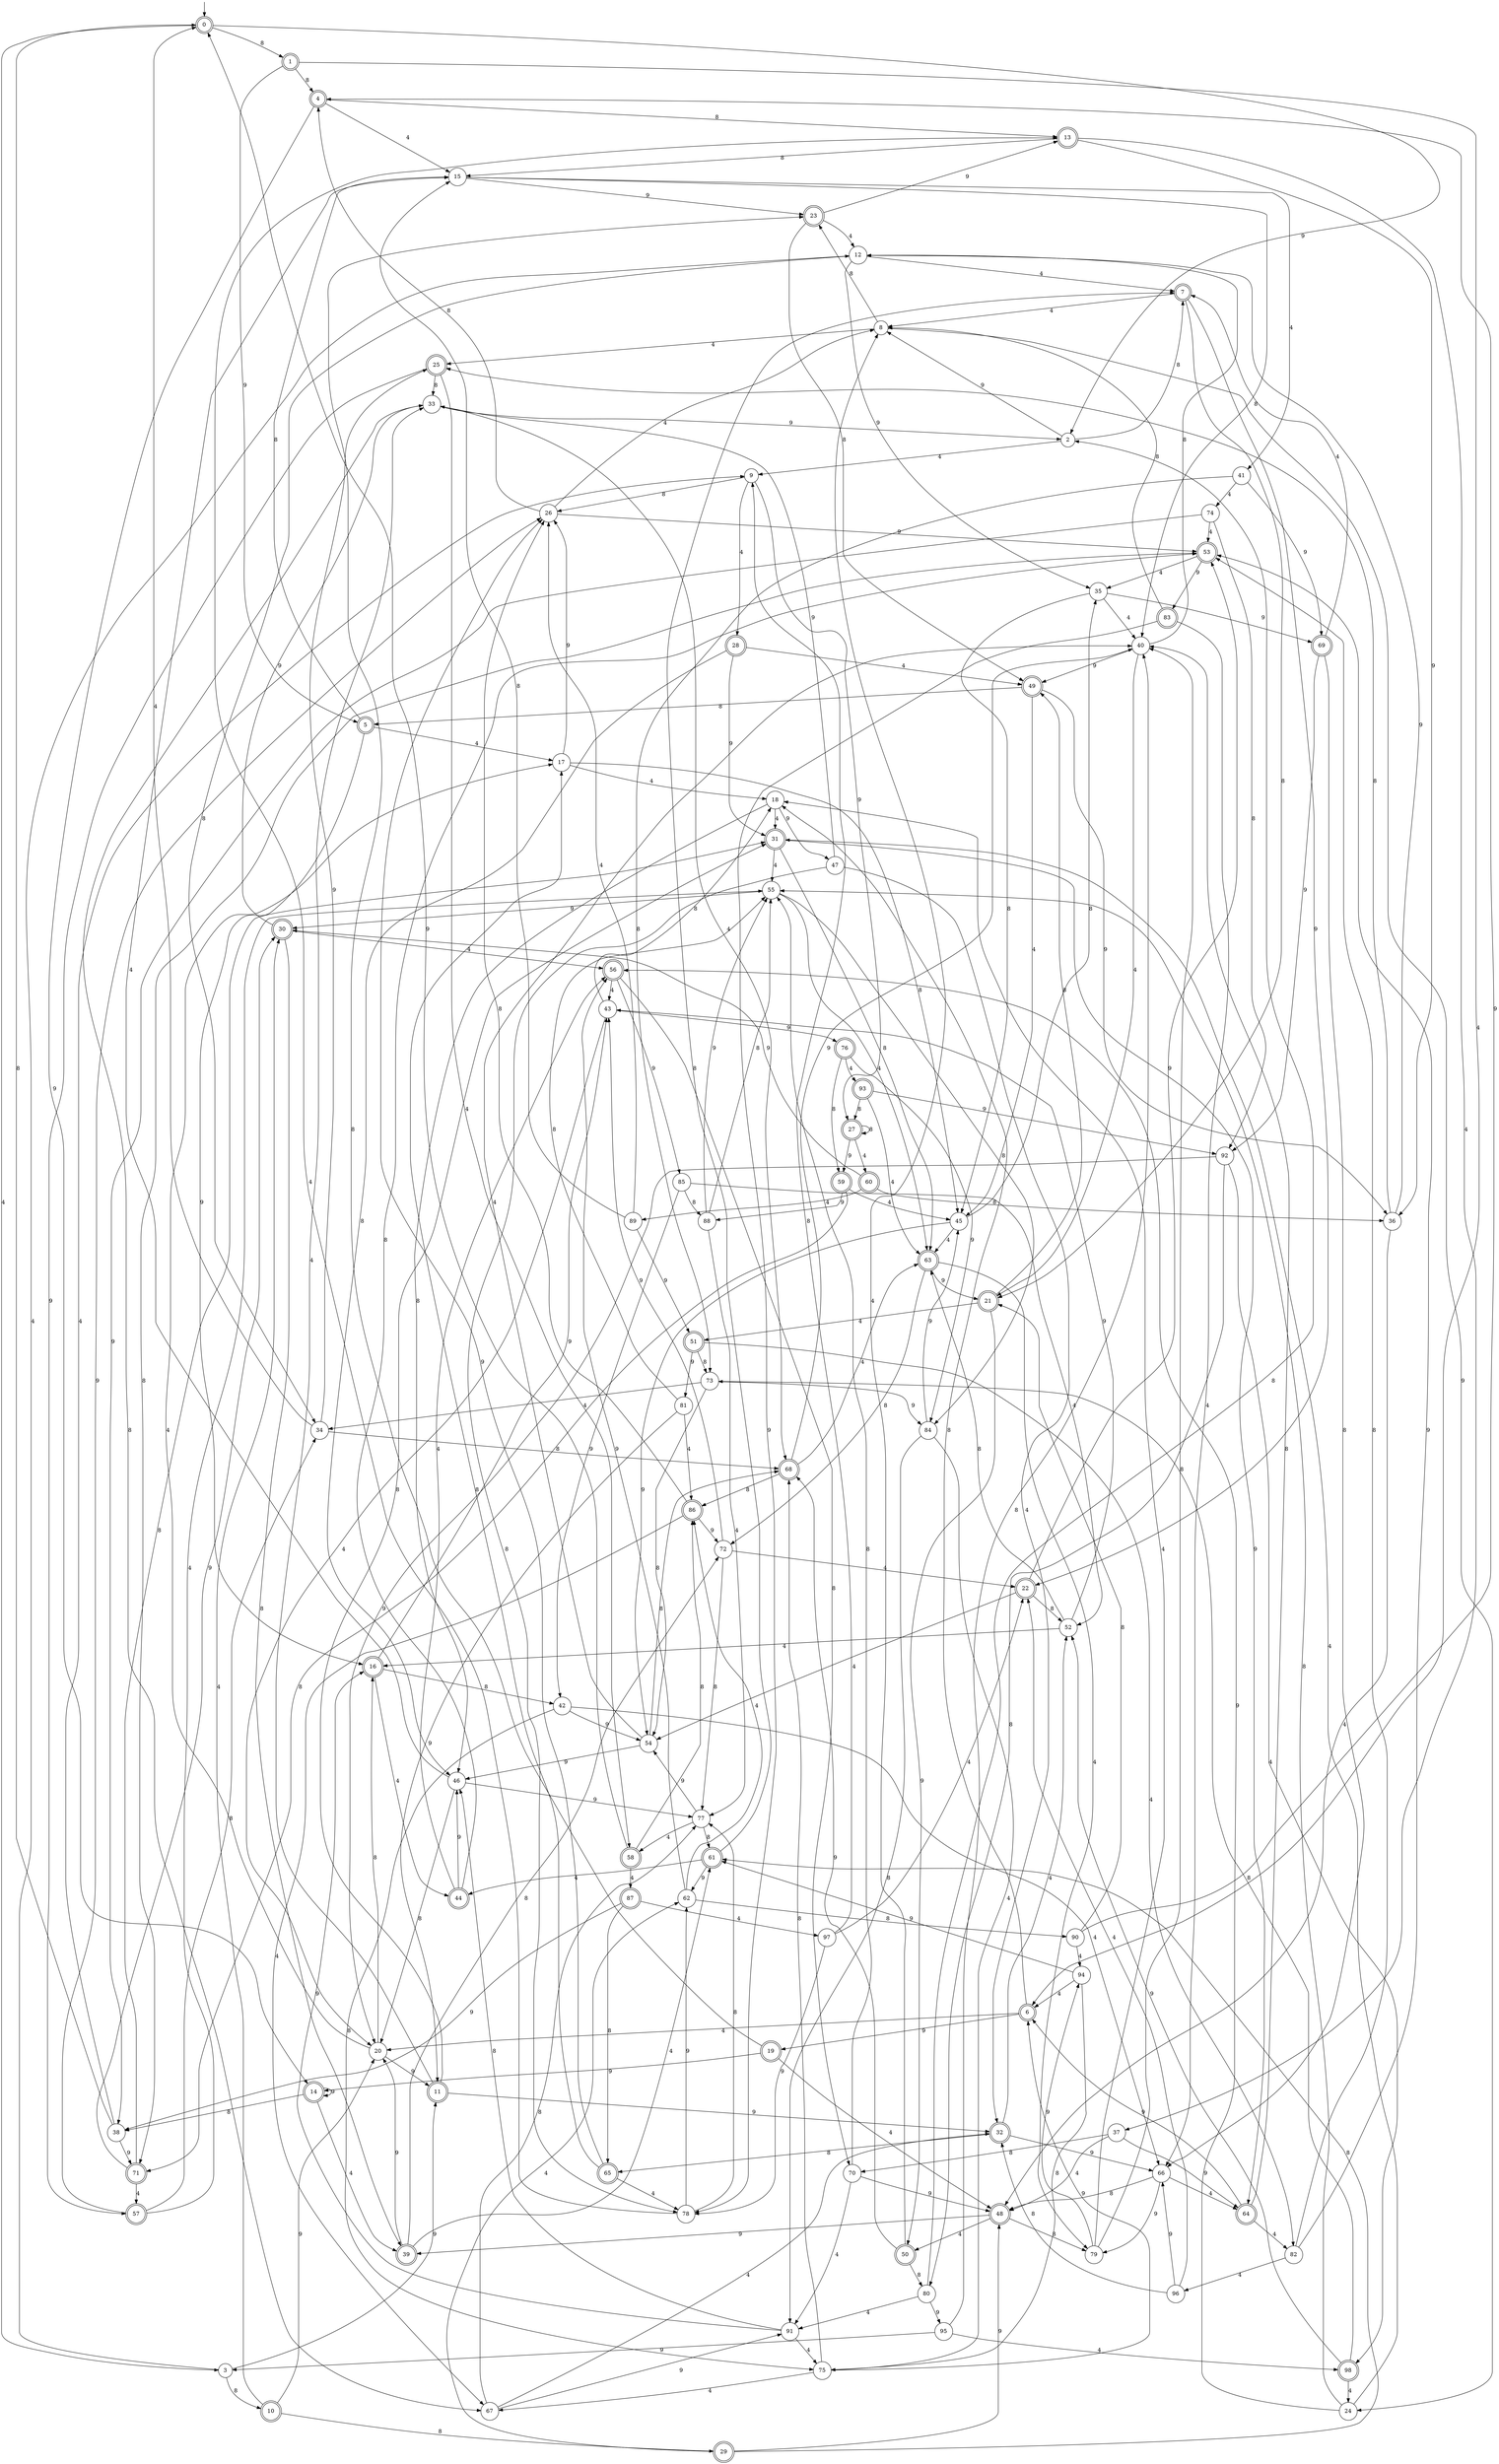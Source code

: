 digraph g {

	s0 [shape="doublecircle" label="0"];
	s1 [shape="doublecircle" label="1"];
	s2 [shape="circle" label="2"];
	s3 [shape="circle" label="3"];
	s4 [shape="doublecircle" label="4"];
	s5 [shape="doublecircle" label="5"];
	s6 [shape="doublecircle" label="6"];
	s7 [shape="doublecircle" label="7"];
	s8 [shape="circle" label="8"];
	s9 [shape="circle" label="9"];
	s10 [shape="doublecircle" label="10"];
	s11 [shape="doublecircle" label="11"];
	s12 [shape="circle" label="12"];
	s13 [shape="doublecircle" label="13"];
	s14 [shape="doublecircle" label="14"];
	s15 [shape="circle" label="15"];
	s16 [shape="doublecircle" label="16"];
	s17 [shape="circle" label="17"];
	s18 [shape="circle" label="18"];
	s19 [shape="doublecircle" label="19"];
	s20 [shape="circle" label="20"];
	s21 [shape="doublecircle" label="21"];
	s22 [shape="doublecircle" label="22"];
	s23 [shape="doublecircle" label="23"];
	s24 [shape="circle" label="24"];
	s25 [shape="doublecircle" label="25"];
	s26 [shape="circle" label="26"];
	s27 [shape="doublecircle" label="27"];
	s28 [shape="doublecircle" label="28"];
	s29 [shape="doublecircle" label="29"];
	s30 [shape="doublecircle" label="30"];
	s31 [shape="doublecircle" label="31"];
	s32 [shape="doublecircle" label="32"];
	s33 [shape="circle" label="33"];
	s34 [shape="circle" label="34"];
	s35 [shape="circle" label="35"];
	s36 [shape="circle" label="36"];
	s37 [shape="circle" label="37"];
	s38 [shape="circle" label="38"];
	s39 [shape="doublecircle" label="39"];
	s40 [shape="circle" label="40"];
	s41 [shape="circle" label="41"];
	s42 [shape="circle" label="42"];
	s43 [shape="circle" label="43"];
	s44 [shape="doublecircle" label="44"];
	s45 [shape="circle" label="45"];
	s46 [shape="circle" label="46"];
	s47 [shape="circle" label="47"];
	s48 [shape="doublecircle" label="48"];
	s49 [shape="doublecircle" label="49"];
	s50 [shape="doublecircle" label="50"];
	s51 [shape="doublecircle" label="51"];
	s52 [shape="circle" label="52"];
	s53 [shape="doublecircle" label="53"];
	s54 [shape="circle" label="54"];
	s55 [shape="circle" label="55"];
	s56 [shape="doublecircle" label="56"];
	s57 [shape="doublecircle" label="57"];
	s58 [shape="doublecircle" label="58"];
	s59 [shape="doublecircle" label="59"];
	s60 [shape="doublecircle" label="60"];
	s61 [shape="doublecircle" label="61"];
	s62 [shape="circle" label="62"];
	s63 [shape="doublecircle" label="63"];
	s64 [shape="doublecircle" label="64"];
	s65 [shape="doublecircle" label="65"];
	s66 [shape="circle" label="66"];
	s67 [shape="circle" label="67"];
	s68 [shape="doublecircle" label="68"];
	s69 [shape="doublecircle" label="69"];
	s70 [shape="circle" label="70"];
	s71 [shape="doublecircle" label="71"];
	s72 [shape="circle" label="72"];
	s73 [shape="circle" label="73"];
	s74 [shape="circle" label="74"];
	s75 [shape="circle" label="75"];
	s76 [shape="doublecircle" label="76"];
	s77 [shape="circle" label="77"];
	s78 [shape="circle" label="78"];
	s79 [shape="circle" label="79"];
	s80 [shape="circle" label="80"];
	s81 [shape="circle" label="81"];
	s82 [shape="circle" label="82"];
	s83 [shape="doublecircle" label="83"];
	s84 [shape="circle" label="84"];
	s85 [shape="circle" label="85"];
	s86 [shape="doublecircle" label="86"];
	s87 [shape="doublecircle" label="87"];
	s88 [shape="circle" label="88"];
	s89 [shape="circle" label="89"];
	s90 [shape="circle" label="90"];
	s91 [shape="circle" label="91"];
	s92 [shape="circle" label="92"];
	s93 [shape="doublecircle" label="93"];
	s94 [shape="circle" label="94"];
	s95 [shape="circle" label="95"];
	s96 [shape="circle" label="96"];
	s97 [shape="circle" label="97"];
	s98 [shape="doublecircle" label="98"];
	s0 -> s1 [label="8"];
	s0 -> s2 [label="9"];
	s0 -> s3 [label="4"];
	s1 -> s4 [label="8"];
	s1 -> s5 [label="9"];
	s1 -> s6 [label="4"];
	s2 -> s7 [label="8"];
	s2 -> s8 [label="9"];
	s2 -> s9 [label="4"];
	s3 -> s10 [label="8"];
	s3 -> s11 [label="9"];
	s3 -> s12 [label="4"];
	s4 -> s13 [label="8"];
	s4 -> s14 [label="9"];
	s4 -> s15 [label="4"];
	s5 -> s15 [label="8"];
	s5 -> s16 [label="9"];
	s5 -> s17 [label="4"];
	s6 -> s18 [label="8"];
	s6 -> s19 [label="9"];
	s6 -> s20 [label="4"];
	s7 -> s21 [label="8"];
	s7 -> s22 [label="9"];
	s7 -> s8 [label="4"];
	s8 -> s23 [label="8"];
	s8 -> s24 [label="9"];
	s8 -> s25 [label="4"];
	s9 -> s26 [label="8"];
	s9 -> s27 [label="9"];
	s9 -> s28 [label="4"];
	s10 -> s29 [label="8"];
	s10 -> s20 [label="9"];
	s10 -> s30 [label="4"];
	s11 -> s31 [label="8"];
	s11 -> s32 [label="9"];
	s11 -> s33 [label="4"];
	s12 -> s34 [label="8"];
	s12 -> s35 [label="9"];
	s12 -> s7 [label="4"];
	s13 -> s15 [label="8"];
	s13 -> s36 [label="9"];
	s13 -> s37 [label="4"];
	s14 -> s38 [label="8"];
	s14 -> s14 [label="9"];
	s14 -> s39 [label="4"];
	s15 -> s40 [label="8"];
	s15 -> s23 [label="9"];
	s15 -> s41 [label="4"];
	s16 -> s42 [label="8"];
	s16 -> s43 [label="9"];
	s16 -> s44 [label="4"];
	s17 -> s45 [label="8"];
	s17 -> s26 [label="9"];
	s17 -> s18 [label="4"];
	s18 -> s46 [label="8"];
	s18 -> s47 [label="9"];
	s18 -> s31 [label="4"];
	s19 -> s23 [label="8"];
	s19 -> s14 [label="9"];
	s19 -> s48 [label="4"];
	s20 -> s16 [label="8"];
	s20 -> s11 [label="9"];
	s20 -> s17 [label="4"];
	s21 -> s49 [label="8"];
	s21 -> s50 [label="9"];
	s21 -> s51 [label="4"];
	s22 -> s52 [label="8"];
	s22 -> s53 [label="9"];
	s22 -> s54 [label="4"];
	s23 -> s49 [label="8"];
	s23 -> s13 [label="9"];
	s23 -> s12 [label="4"];
	s24 -> s55 [label="8"];
	s24 -> s56 [label="9"];
	s24 -> s31 [label="4"];
	s25 -> s33 [label="8"];
	s25 -> s57 [label="9"];
	s25 -> s58 [label="4"];
	s26 -> s4 [label="8"];
	s26 -> s53 [label="9"];
	s26 -> s8 [label="4"];
	s27 -> s27 [label="8"];
	s27 -> s59 [label="9"];
	s27 -> s60 [label="4"];
	s28 -> s46 [label="8"];
	s28 -> s31 [label="9"];
	s28 -> s49 [label="4"];
	s29 -> s61 [label="8"];
	s29 -> s48 [label="9"];
	s29 -> s62 [label="4"];
	s30 -> s39 [label="8"];
	s30 -> s33 [label="9"];
	s30 -> s56 [label="4"];
	s31 -> s63 [label="8"];
	s31 -> s64 [label="9"];
	s31 -> s55 [label="4"];
	s32 -> s65 [label="8"];
	s32 -> s66 [label="9"];
	s32 -> s52 [label="4"];
	s33 -> s67 [label="8"];
	s33 -> s2 [label="9"];
	s33 -> s68 [label="4"];
	s34 -> s68 [label="8"];
	s34 -> s25 [label="9"];
	s34 -> s0 [label="4"];
	s35 -> s45 [label="8"];
	s35 -> s69 [label="9"];
	s35 -> s40 [label="4"];
	s36 -> s25 [label="8"];
	s36 -> s12 [label="9"];
	s36 -> s48 [label="4"];
	s37 -> s70 [label="8"];
	s37 -> s64 [label="9"];
	s37 -> s48 [label="4"];
	s38 -> s0 [label="8"];
	s38 -> s71 [label="9"];
	s38 -> s9 [label="4"];
	s39 -> s72 [label="8"];
	s39 -> s20 [label="9"];
	s39 -> s61 [label="4"];
	s40 -> s12 [label="8"];
	s40 -> s49 [label="9"];
	s40 -> s21 [label="4"];
	s41 -> s73 [label="8"];
	s41 -> s69 [label="9"];
	s41 -> s74 [label="4"];
	s42 -> s75 [label="8"];
	s42 -> s54 [label="9"];
	s42 -> s66 [label="4"];
	s43 -> s18 [label="8"];
	s43 -> s76 [label="9"];
	s43 -> s20 [label="4"];
	s44 -> s53 [label="8"];
	s44 -> s46 [label="9"];
	s44 -> s56 [label="4"];
	s45 -> s35 [label="8"];
	s45 -> s54 [label="9"];
	s45 -> s63 [label="4"];
	s46 -> s20 [label="8"];
	s46 -> s77 [label="9"];
	s46 -> s15 [label="4"];
	s47 -> s78 [label="8"];
	s47 -> s33 [label="9"];
	s47 -> s32 [label="4"];
	s48 -> s79 [label="8"];
	s48 -> s39 [label="9"];
	s48 -> s50 [label="4"];
	s49 -> s5 [label="8"];
	s49 -> s36 [label="9"];
	s49 -> s45 [label="4"];
	s50 -> s80 [label="8"];
	s50 -> s68 [label="9"];
	s50 -> s8 [label="4"];
	s51 -> s73 [label="8"];
	s51 -> s81 [label="9"];
	s51 -> s82 [label="4"];
	s52 -> s63 [label="8"];
	s52 -> s43 [label="9"];
	s52 -> s16 [label="4"];
	s53 -> s71 [label="8"];
	s53 -> s83 [label="9"];
	s53 -> s35 [label="4"];
	s54 -> s68 [label="8"];
	s54 -> s46 [label="9"];
	s54 -> s40 [label="4"];
	s55 -> s84 [label="8"];
	s55 -> s30 [label="9"];
	s55 -> s63 [label="4"];
	s56 -> s70 [label="8"];
	s56 -> s85 [label="9"];
	s56 -> s43 [label="4"];
	s57 -> s34 [label="8"];
	s57 -> s26 [label="9"];
	s57 -> s55 [label="4"];
	s58 -> s86 [label="8"];
	s58 -> s0 [label="9"];
	s58 -> s87 [label="4"];
	s59 -> s71 [label="8"];
	s59 -> s88 [label="9"];
	s59 -> s45 [label="4"];
	s60 -> s36 [label="8"];
	s60 -> s30 [label="9"];
	s60 -> s89 [label="4"];
	s61 -> s7 [label="8"];
	s61 -> s62 [label="9"];
	s61 -> s44 [label="4"];
	s62 -> s90 [label="8"];
	s62 -> s56 [label="9"];
	s62 -> s86 [label="4"];
	s63 -> s72 [label="8"];
	s63 -> s21 [label="9"];
	s63 -> s79 [label="4"];
	s64 -> s40 [label="8"];
	s64 -> s6 [label="9"];
	s64 -> s82 [label="4"];
	s65 -> s17 [label="8"];
	s65 -> s26 [label="9"];
	s65 -> s78 [label="4"];
	s66 -> s48 [label="8"];
	s66 -> s79 [label="9"];
	s66 -> s64 [label="4"];
	s67 -> s77 [label="8"];
	s67 -> s91 [label="9"];
	s67 -> s32 [label="4"];
	s68 -> s86 [label="8"];
	s68 -> s40 [label="9"];
	s68 -> s63 [label="4"];
	s69 -> s66 [label="8"];
	s69 -> s92 [label="9"];
	s69 -> s7 [label="4"];
	s70 -> s55 [label="8"];
	s70 -> s48 [label="9"];
	s70 -> s91 [label="4"];
	s71 -> s31 [label="8"];
	s71 -> s30 [label="9"];
	s71 -> s57 [label="4"];
	s72 -> s77 [label="8"];
	s72 -> s43 [label="9"];
	s72 -> s22 [label="4"];
	s73 -> s54 [label="8"];
	s73 -> s84 [label="9"];
	s73 -> s34 [label="4"];
	s74 -> s92 [label="8"];
	s74 -> s38 [label="9"];
	s74 -> s53 [label="4"];
	s75 -> s68 [label="8"];
	s75 -> s6 [label="9"];
	s75 -> s67 [label="4"];
	s76 -> s59 [label="8"];
	s76 -> s84 [label="9"];
	s76 -> s93 [label="4"];
	s77 -> s61 [label="8"];
	s77 -> s54 [label="9"];
	s77 -> s58 [label="4"];
	s78 -> s77 [label="8"];
	s78 -> s62 [label="9"];
	s78 -> s13 [label="4"];
	s79 -> s40 [label="8"];
	s79 -> s94 [label="9"];
	s79 -> s18 [label="4"];
	s80 -> s2 [label="8"];
	s80 -> s95 [label="9"];
	s80 -> s91 [label="4"];
	s81 -> s55 [label="8"];
	s81 -> s11 [label="9"];
	s81 -> s86 [label="4"];
	s82 -> s53 [label="8"];
	s82 -> s53 [label="9"];
	s82 -> s96 [label="4"];
	s83 -> s8 [label="8"];
	s83 -> s78 [label="9"];
	s83 -> s66 [label="4"];
	s84 -> s91 [label="8"];
	s84 -> s45 [label="9"];
	s84 -> s75 [label="4"];
	s85 -> s88 [label="8"];
	s85 -> s42 [label="9"];
	s85 -> s52 [label="4"];
	s86 -> s26 [label="8"];
	s86 -> s72 [label="9"];
	s86 -> s67 [label="4"];
	s87 -> s65 [label="8"];
	s87 -> s38 [label="9"];
	s87 -> s97 [label="4"];
	s88 -> s55 [label="8"];
	s88 -> s55 [label="9"];
	s88 -> s77 [label="4"];
	s89 -> s15 [label="8"];
	s89 -> s51 [label="9"];
	s89 -> s26 [label="4"];
	s90 -> s21 [label="8"];
	s90 -> s4 [label="9"];
	s90 -> s94 [label="4"];
	s91 -> s46 [label="8"];
	s91 -> s16 [label="9"];
	s91 -> s75 [label="4"];
	s92 -> s80 [label="8"];
	s92 -> s20 [label="9"];
	s92 -> s98 [label="4"];
	s93 -> s27 [label="8"];
	s93 -> s92 [label="9"];
	s93 -> s63 [label="4"];
	s94 -> s75 [label="8"];
	s94 -> s61 [label="9"];
	s94 -> s6 [label="4"];
	s95 -> s40 [label="8"];
	s95 -> s3 [label="9"];
	s95 -> s98 [label="4"];
	s96 -> s32 [label="8"];
	s96 -> s66 [label="9"];
	s96 -> s22 [label="4"];
	s97 -> s9 [label="8"];
	s97 -> s78 [label="9"];
	s97 -> s22 [label="4"];
	s98 -> s73 [label="8"];
	s98 -> s52 [label="9"];
	s98 -> s24 [label="4"];

__start0 [label="" shape="none" width="0" height="0"];
__start0 -> s0;

}
